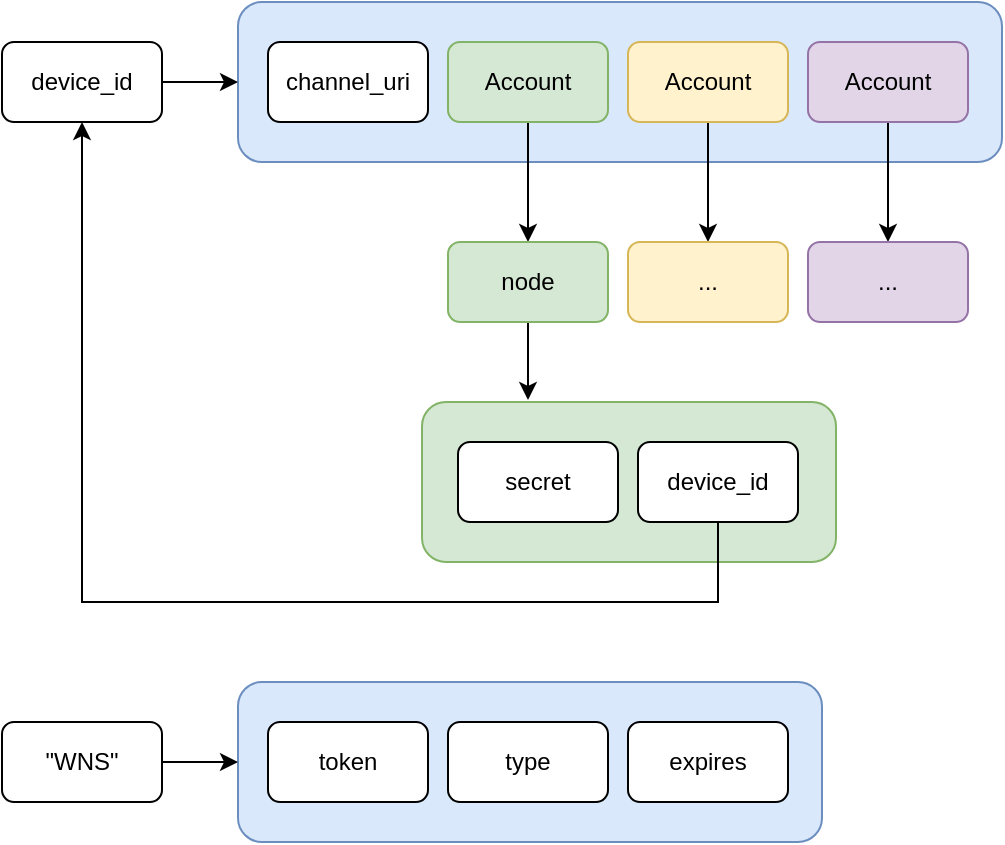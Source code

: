 <mxfile version="14.9.3" type="device"><diagram id="KHpKRAwo1IefoCs0HA6f" name="Page-1"><mxGraphModel dx="782" dy="426" grid="1" gridSize="10" guides="1" tooltips="1" connect="1" arrows="1" fold="1" page="1" pageScale="1" pageWidth="850" pageHeight="1100" math="0" shadow="0"><root><mxCell id="0"/><mxCell id="1" parent="0"/><mxCell id="BlC6pt-OzYzNGMm5CPm3-6" value="" style="rounded=1;whiteSpace=wrap;html=1;fillColor=#dae8fc;strokeColor=#6c8ebf;" parent="1" vertex="1"><mxGeometry x="238" y="60" width="382" height="80" as="geometry"/></mxCell><mxCell id="BlC6pt-OzYzNGMm5CPm3-14" style="edgeStyle=orthogonalEdgeStyle;rounded=0;orthogonalLoop=1;jettySize=auto;html=1;exitX=1;exitY=0.5;exitDx=0;exitDy=0;" parent="1" source="BlC6pt-OzYzNGMm5CPm3-1" target="BlC6pt-OzYzNGMm5CPm3-6" edge="1"><mxGeometry relative="1" as="geometry"/></mxCell><mxCell id="BlC6pt-OzYzNGMm5CPm3-1" value="device_id" style="rounded=1;whiteSpace=wrap;html=1;" parent="1" vertex="1"><mxGeometry x="120" y="80" width="80" height="40" as="geometry"/></mxCell><mxCell id="BlC6pt-OzYzNGMm5CPm3-2" value="channel_uri" style="rounded=1;whiteSpace=wrap;html=1;" parent="1" vertex="1"><mxGeometry x="253" y="80" width="80" height="40" as="geometry"/></mxCell><mxCell id="BlC6pt-OzYzNGMm5CPm3-11" style="edgeStyle=orthogonalEdgeStyle;rounded=0;orthogonalLoop=1;jettySize=auto;html=1;exitX=0.5;exitY=1;exitDx=0;exitDy=0;" parent="1" source="BlC6pt-OzYzNGMm5CPm3-3" target="BlC6pt-OzYzNGMm5CPm3-8" edge="1"><mxGeometry relative="1" as="geometry"/></mxCell><mxCell id="BlC6pt-OzYzNGMm5CPm3-3" value="Account" style="rounded=1;whiteSpace=wrap;html=1;fillColor=#d5e8d4;strokeColor=#82b366;" parent="1" vertex="1"><mxGeometry x="343" y="80" width="80" height="40" as="geometry"/></mxCell><mxCell id="BlC6pt-OzYzNGMm5CPm3-12" style="edgeStyle=orthogonalEdgeStyle;rounded=0;orthogonalLoop=1;jettySize=auto;html=1;exitX=0.5;exitY=1;exitDx=0;exitDy=0;entryX=0.5;entryY=0;entryDx=0;entryDy=0;" parent="1" source="BlC6pt-OzYzNGMm5CPm3-4" target="BlC6pt-OzYzNGMm5CPm3-9" edge="1"><mxGeometry relative="1" as="geometry"/></mxCell><mxCell id="BlC6pt-OzYzNGMm5CPm3-4" value="Account" style="rounded=1;whiteSpace=wrap;html=1;fillColor=#fff2cc;strokeColor=#d6b656;" parent="1" vertex="1"><mxGeometry x="433" y="80" width="80" height="40" as="geometry"/></mxCell><mxCell id="BlC6pt-OzYzNGMm5CPm3-13" style="edgeStyle=orthogonalEdgeStyle;rounded=0;orthogonalLoop=1;jettySize=auto;html=1;exitX=0.5;exitY=1;exitDx=0;exitDy=0;entryX=0.5;entryY=0;entryDx=0;entryDy=0;" parent="1" source="BlC6pt-OzYzNGMm5CPm3-5" target="BlC6pt-OzYzNGMm5CPm3-10" edge="1"><mxGeometry relative="1" as="geometry"/></mxCell><mxCell id="BlC6pt-OzYzNGMm5CPm3-5" value="Account" style="rounded=1;whiteSpace=wrap;html=1;fillColor=#e1d5e7;strokeColor=#9673a6;" parent="1" vertex="1"><mxGeometry x="523" y="80" width="80" height="40" as="geometry"/></mxCell><mxCell id="BlC6pt-OzYzNGMm5CPm3-18" style="edgeStyle=orthogonalEdgeStyle;rounded=0;orthogonalLoop=1;jettySize=auto;html=1;exitX=0.5;exitY=1;exitDx=0;exitDy=0;" parent="1" source="BlC6pt-OzYzNGMm5CPm3-8" edge="1"><mxGeometry relative="1" as="geometry"><mxPoint x="383" y="259" as="targetPoint"/></mxGeometry></mxCell><mxCell id="BlC6pt-OzYzNGMm5CPm3-8" value="node" style="rounded=1;whiteSpace=wrap;html=1;fillColor=#d5e8d4;strokeColor=#82b366;" parent="1" vertex="1"><mxGeometry x="343" y="180" width="80" height="40" as="geometry"/></mxCell><mxCell id="BlC6pt-OzYzNGMm5CPm3-9" value="..." style="rounded=1;whiteSpace=wrap;html=1;fillColor=#fff2cc;strokeColor=#d6b656;" parent="1" vertex="1"><mxGeometry x="433" y="180" width="80" height="40" as="geometry"/></mxCell><mxCell id="BlC6pt-OzYzNGMm5CPm3-10" value="..." style="rounded=1;whiteSpace=wrap;html=1;fillColor=#e1d5e7;strokeColor=#9673a6;" parent="1" vertex="1"><mxGeometry x="523" y="180" width="80" height="40" as="geometry"/></mxCell><mxCell id="BlC6pt-OzYzNGMm5CPm3-15" value="" style="rounded=1;whiteSpace=wrap;html=1;fillColor=#d5e8d4;strokeColor=#82b366;" parent="1" vertex="1"><mxGeometry x="330" y="260" width="207" height="80" as="geometry"/></mxCell><mxCell id="BlC6pt-OzYzNGMm5CPm3-16" value="&lt;div&gt;secret&lt;/div&gt;" style="rounded=1;whiteSpace=wrap;html=1;" parent="1" vertex="1"><mxGeometry x="348" y="280" width="80" height="40" as="geometry"/></mxCell><mxCell id="BlC6pt-OzYzNGMm5CPm3-19" style="edgeStyle=orthogonalEdgeStyle;rounded=0;orthogonalLoop=1;jettySize=auto;html=1;exitX=0.5;exitY=1;exitDx=0;exitDy=0;entryX=0.5;entryY=1;entryDx=0;entryDy=0;" parent="1" source="BlC6pt-OzYzNGMm5CPm3-17" target="BlC6pt-OzYzNGMm5CPm3-1" edge="1"><mxGeometry relative="1" as="geometry"><Array as="points"><mxPoint x="478" y="360"/><mxPoint x="160" y="360"/></Array></mxGeometry></mxCell><mxCell id="BlC6pt-OzYzNGMm5CPm3-17" value="device_id" style="rounded=1;whiteSpace=wrap;html=1;" parent="1" vertex="1"><mxGeometry x="438" y="280" width="80" height="40" as="geometry"/></mxCell><mxCell id="BlC6pt-OzYzNGMm5CPm3-33" value="" style="rounded=1;whiteSpace=wrap;html=1;fillColor=#dae8fc;strokeColor=#6c8ebf;" parent="1" vertex="1"><mxGeometry x="238" y="400" width="292" height="80" as="geometry"/></mxCell><mxCell id="BlC6pt-OzYzNGMm5CPm3-38" style="edgeStyle=orthogonalEdgeStyle;rounded=0;orthogonalLoop=1;jettySize=auto;html=1;exitX=1;exitY=0.5;exitDx=0;exitDy=0;entryX=0;entryY=0.5;entryDx=0;entryDy=0;" parent="1" source="BlC6pt-OzYzNGMm5CPm3-34" target="BlC6pt-OzYzNGMm5CPm3-33" edge="1"><mxGeometry relative="1" as="geometry"/></mxCell><mxCell id="BlC6pt-OzYzNGMm5CPm3-34" value="&quot;WNS&quot;" style="rounded=1;whiteSpace=wrap;html=1;" parent="1" vertex="1"><mxGeometry x="120" y="420" width="80" height="40" as="geometry"/></mxCell><mxCell id="BlC6pt-OzYzNGMm5CPm3-35" value="token" style="rounded=1;whiteSpace=wrap;html=1;" parent="1" vertex="1"><mxGeometry x="253" y="420" width="80" height="40" as="geometry"/></mxCell><mxCell id="BlC6pt-OzYzNGMm5CPm3-36" value="type" style="rounded=1;whiteSpace=wrap;html=1;" parent="1" vertex="1"><mxGeometry x="343" y="420" width="80" height="40" as="geometry"/></mxCell><mxCell id="BlC6pt-OzYzNGMm5CPm3-37" value="expires" style="rounded=1;whiteSpace=wrap;html=1;" parent="1" vertex="1"><mxGeometry x="433" y="420" width="80" height="40" as="geometry"/></mxCell></root></mxGraphModel></diagram></mxfile>